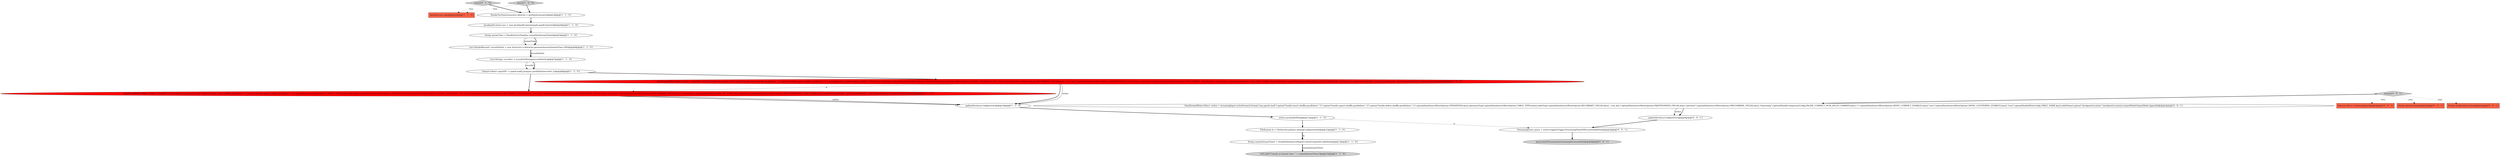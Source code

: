 digraph {
22 [style = filled, label = "DataStreamWriter<Row> writer = streamingInput.writeStream().format(\"org.apache.hudi\").option(\"hoodie.insert.shuffle.parallelism\",\"2\").option(\"hoodie.upsert.shuffle.parallelism\",\"2\").option(\"hoodie.delete.shuffle.parallelism\",\"2\").option(DataSourceWriteOptions.OPERATION().key(),operationType).option(DataSourceWriteOptions.TABLE_TYPE().key(),tableType).option(DataSourceWriteOptions.RECORDKEY_FIELD().key(),\"_row_key\").option(DataSourceWriteOptions.PARTITIONPATH_FIELD().key(),\"partition\").option(DataSourceWriteOptions.PRECOMBINE_FIELD().key(),\"timestamp\").option(HoodieCompactionConfig.INLINE_COMPACT_NUM_DELTA_COMMITS.key(),\"1\").option(DataSourceWriteOptions.ASYNC_COMPACT_ENABLE().key(),\"true\").option(DataSourceWriteOptions.ASYNC_CLUSTERING_ENABLE().key(),\"true\").option(HoodieWriteConfig.TABLE_NAME.key(),tableName).option(\"checkpointLocation\",checkpointLocation).outputMode(OutputMode.Append())@@@3@@@['0', '0', '1']", fillcolor = white, shape = ellipse image = "AAA0AAABBB3BBB"];
5 [style = filled, label = "List<HoodieRecord> recordsSoFar = new ArrayList<>(dataGen.generateInserts(instantTime,100))@@@6@@@['1', '1', '0']", fillcolor = white, shape = ellipse image = "AAA0AAABBB1BBB"];
18 [style = filled, label = "StreamingQuery query = writer.trigger(Trigger.ProcessingTime(500)).start(tablePath)@@@5@@@['0', '0', '1']", fillcolor = white, shape = ellipse image = "AAA0AAABBB3BBB"];
3 [style = filled, label = "updateHiveSyncConfig(writer)@@@10@@@['1', '1', '0']", fillcolor = white, shape = ellipse image = "AAA0AAABBB1BBB"];
23 [style = filled, label = "updateHiveSyncConfig(writer)@@@4@@@['0', '0', '1']", fillcolor = white, shape = ellipse image = "AAA0AAABBB3BBB"];
8 [style = filled, label = "SparkSession spark@@@2@@@['1', '1', '0']", fillcolor = tomato, shape = box image = "AAA0AAABBB1BBB"];
19 [style = filled, label = "Dataset<Row> streamingInput@@@2@@@['0', '0', '1']", fillcolor = tomato, shape = box image = "AAA0AAABBB3BBB"];
14 [style = filled, label = "insert['0', '1', '0']", fillcolor = lightgray, shape = diamond image = "AAA0AAABBB2BBB"];
17 [style = filled, label = "stream['0', '0', '1']", fillcolor = lightgray, shape = diamond image = "AAA0AAABBB3BBB"];
12 [style = filled, label = "LOG.info(\"Commit at instant time :\" + commitInstantTime1)@@@14@@@['1', '1', '0']", fillcolor = lightgray, shape = ellipse image = "AAA0AAABBB1BBB"];
16 [style = filled, label = "query.awaitTermination(streamingDurationInMs)@@@6@@@['0', '0', '1']", fillcolor = lightgray, shape = ellipse image = "AAA0AAABBB3BBB"];
15 [style = filled, label = "DataFrameWriter<Row> writer = inputDF1.write().format(\"org.apache.hudi\").option(\"hoodie.insert.shuffle.parallelism\",\"2\").option(\"hoodie.upsert.shuffle.parallelism\",\"2\").option(DataSourceWriteOptions.TABLE_TYPE().key(),tableType).option(DataSourceWriteOptions.OPERATION().key(),DataSourceWriteOptions.INSERT_OPERATION_OPT_VAL()).option(DataSourceWriteOptions.RECORDKEY_FIELD().key(),\"_row_key\").option(DataSourceWriteOptions.PARTITIONPATH_FIELD().key(),\"partition\").option(DataSourceWriteOptions.PRECOMBINE_FIELD().key(),\"timestamp\").option(HoodieWriteConfig.TBL_NAME.key(),tableName).option(DataSourceWriteOptions.KEYGENERATOR_CLASS_NAME().key(),nonPartitionedTable? .getCanonicalName(): .getCanonicalName()).mode(commitType)@@@9@@@['0', '1', '0']", fillcolor = red, shape = ellipse image = "AAA1AAABBB2BBB"];
6 [style = filled, label = "FileSystem fs = FileSystem.get(jssc.hadoopConfiguration())@@@12@@@['1', '1', '0']", fillcolor = white, shape = ellipse image = "AAA0AAABBB1BBB"];
20 [style = filled, label = "String operationType@@@2@@@['0', '0', '1']", fillcolor = tomato, shape = box image = "AAA0AAABBB3BBB"];
9 [style = filled, label = "insert['1', '0', '0']", fillcolor = lightgray, shape = diamond image = "AAA0AAABBB1BBB"];
2 [style = filled, label = "DataFrameWriter<Row> writer = inputDF1.write().format(\"org.apache.hudi\").option(\"hoodie.insert.shuffle.parallelism\",\"2\").option(\"hoodie.upsert.shuffle.parallelism\",\"2\").option(DataSourceWriteOptions.TABLE_TYPE().key(),tableType).option(DataSourceWriteOptions.OPERATION().key(),DataSourceWriteOptions.INSERT_OPERATION_OPT_VAL()).option(DataSourceWriteOptions.RECORDKEY_FIELD().key(),\"_row_key\").option(DataSourceWriteOptions.PARTITIONPATH_FIELD().key(),\"partition\").option(DataSourceWriteOptions.PRECOMBINE_FIELD().key(),\"timestamp\").option(HoodieWriteConfig.TABLE_NAME.key(),tableName).option(DataSourceWriteOptions.KEYGENERATOR_CLASS().key(),nonPartitionedTable? .getCanonicalName(): .getCanonicalName()).mode(commitType)@@@9@@@['1', '0', '0']", fillcolor = red, shape = ellipse image = "AAA1AAABBB1BBB"];
4 [style = filled, label = "String commitInstantTime1 = HoodieDataSourceHelpers.latestCommit(fs,tablePath)@@@13@@@['1', '1', '0']", fillcolor = white, shape = ellipse image = "AAA0AAABBB1BBB"];
13 [style = filled, label = "JavaSparkContext jssc = new JavaSparkContext(spark.sparkContext())@@@4@@@['1', '1', '0']", fillcolor = white, shape = ellipse image = "AAA0AAABBB1BBB"];
1 [style = filled, label = "Dataset<Row> inputDF1 = spark.read().json(jssc.parallelize(records1,2))@@@8@@@['1', '1', '0']", fillcolor = white, shape = ellipse image = "AAA0AAABBB1BBB"];
0 [style = filled, label = "writer.save(tablePath)@@@11@@@['1', '1', '0']", fillcolor = white, shape = ellipse image = "AAA0AAABBB1BBB"];
7 [style = filled, label = "HoodieTestDataGenerator dataGen = getDataGenerate()@@@3@@@['1', '1', '0']", fillcolor = white, shape = ellipse image = "AAA0AAABBB1BBB"];
21 [style = filled, label = "String checkpointLocation@@@2@@@['0', '0', '1']", fillcolor = tomato, shape = box image = "AAA0AAABBB3BBB"];
10 [style = filled, label = "List<String> records1 = recordsToStrings(recordsSoFar)@@@7@@@['1', '1', '0']", fillcolor = white, shape = ellipse image = "AAA0AAABBB1BBB"];
11 [style = filled, label = "String instantTime = HoodieActiveTimeline.createNewInstantTime()@@@5@@@['1', '1', '0']", fillcolor = white, shape = ellipse image = "AAA0AAABBB1BBB"];
7->13 [style = bold, label=""];
17->20 [style = dotted, label="true"];
5->10 [style = bold, label=""];
10->1 [style = solid, label="records1"];
0->6 [style = bold, label=""];
11->5 [style = solid, label="instantTime"];
1->15 [style = bold, label=""];
2->3 [style = bold, label=""];
9->7 [style = bold, label=""];
15->3 [style = bold, label=""];
17->22 [style = bold, label=""];
15->3 [style = solid, label="writer"];
13->11 [style = bold, label=""];
22->23 [style = bold, label=""];
3->0 [style = bold, label=""];
5->10 [style = solid, label="recordsSoFar"];
14->7 [style = bold, label=""];
9->8 [style = dotted, label="true"];
2->15 [style = dashed, label="0"];
6->4 [style = bold, label=""];
11->5 [style = bold, label=""];
2->3 [style = solid, label="writer"];
6->4 [style = solid, label="fs"];
17->19 [style = dotted, label="true"];
14->8 [style = dotted, label="true"];
4->12 [style = bold, label=""];
0->18 [style = dashed, label="0"];
1->2 [style = bold, label=""];
4->12 [style = solid, label="commitInstantTime1"];
22->23 [style = solid, label="writer"];
10->1 [style = bold, label=""];
17->21 [style = dotted, label="true"];
23->18 [style = bold, label=""];
18->16 [style = bold, label=""];
}
